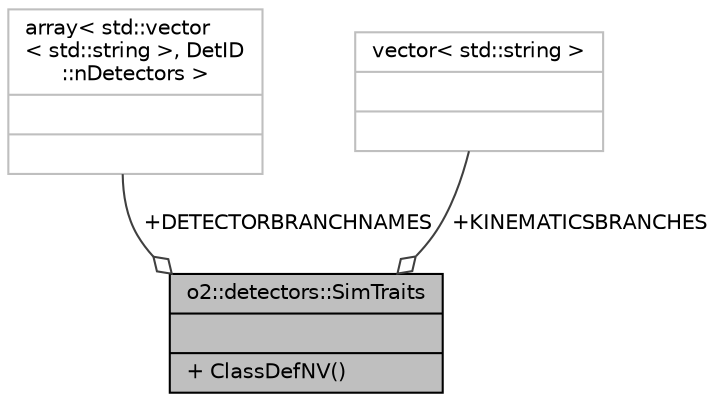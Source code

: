 digraph "o2::detectors::SimTraits"
{
 // INTERACTIVE_SVG=YES
  bgcolor="transparent";
  edge [fontname="Helvetica",fontsize="10",labelfontname="Helvetica",labelfontsize="10"];
  node [fontname="Helvetica",fontsize="10",shape=record];
  Node1 [label="{o2::detectors::SimTraits\n||+ ClassDefNV()\l}",height=0.2,width=0.4,color="black", fillcolor="grey75", style="filled", fontcolor="black"];
  Node2 -> Node1 [color="grey25",fontsize="10",style="solid",label=" +DETECTORBRANCHNAMES" ,arrowhead="odiamond",fontname="Helvetica"];
  Node2 [label="{array\< std::vector\l\< std::string \>, DetID\l::nDetectors \>\n||}",height=0.2,width=0.4,color="grey75"];
  Node3 -> Node1 [color="grey25",fontsize="10",style="solid",label=" +KINEMATICSBRANCHES" ,arrowhead="odiamond",fontname="Helvetica"];
  Node3 [label="{vector\< std::string \>\n||}",height=0.2,width=0.4,color="grey75"];
}
